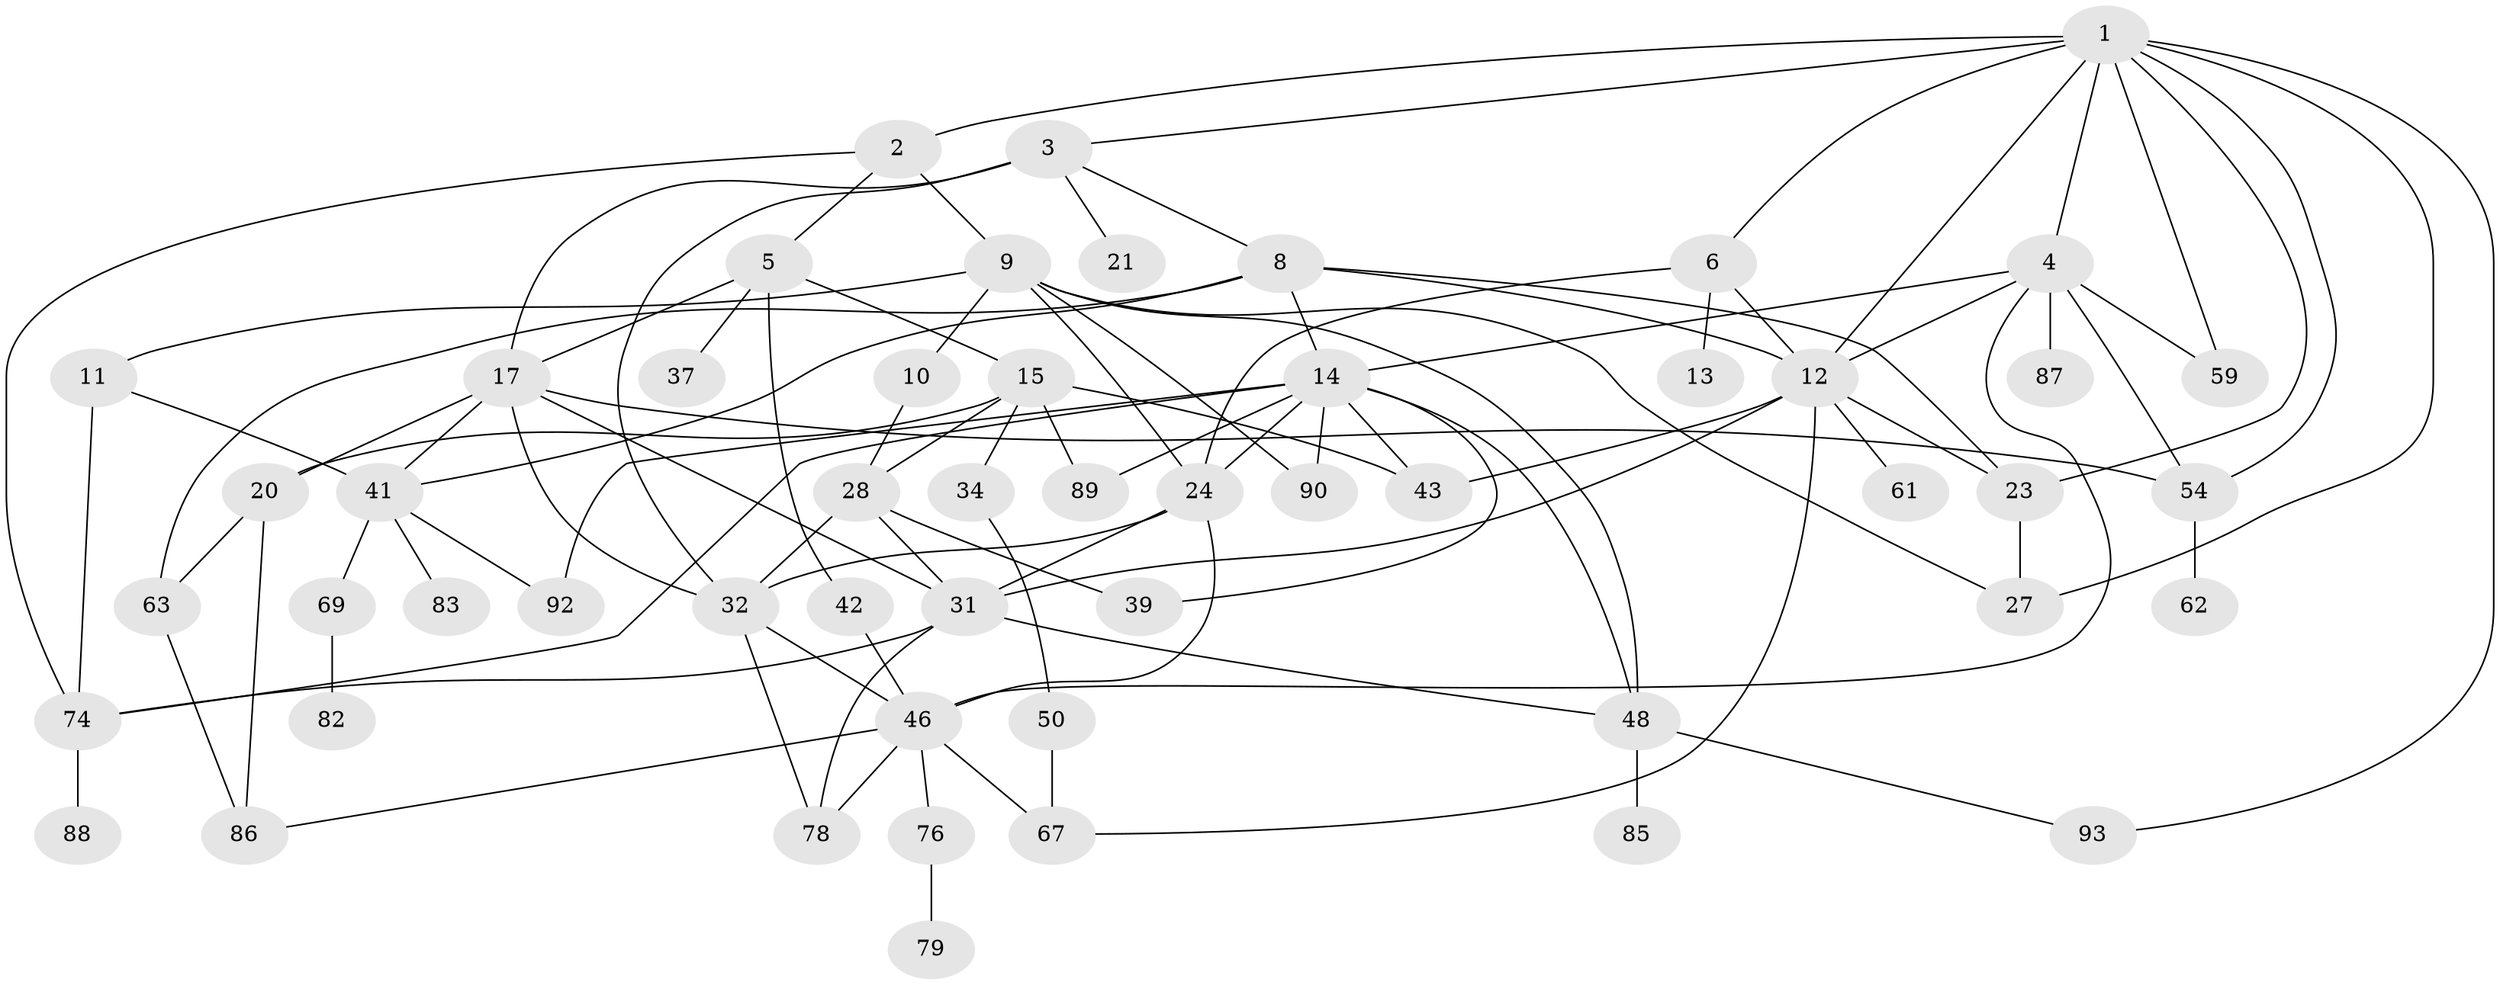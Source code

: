 // original degree distribution, {10: 0.009433962264150943, 4: 0.16981132075471697, 6: 0.03773584905660377, 5: 0.09433962264150944, 7: 0.009433962264150943, 2: 0.27358490566037735, 3: 0.22641509433962265, 1: 0.1792452830188679}
// Generated by graph-tools (version 1.1) at 2025/13/03/09/25 04:13:33]
// undirected, 53 vertices, 98 edges
graph export_dot {
graph [start="1"]
  node [color=gray90,style=filled];
  1;
  2;
  3;
  4 [super="+7"];
  5 [super="+30"];
  6 [super="+26"];
  8;
  9 [super="+60+81"];
  10;
  11;
  12 [super="+36+18"];
  13;
  14 [super="+16+19+33"];
  15 [super="+58+52"];
  17 [super="+29+22"];
  20 [super="+106+94+70"];
  21;
  23 [super="+80"];
  24 [super="+25+35"];
  27 [super="+65+98"];
  28 [super="+75"];
  31 [super="+84+47"];
  32 [super="+45"];
  34;
  37;
  39 [super="+104"];
  41 [super="+57+56"];
  42;
  43 [super="+44"];
  46 [super="+55"];
  48 [super="+53"];
  50;
  54;
  59 [super="+66"];
  61;
  62;
  63 [super="+71"];
  67 [super="+97"];
  69;
  74 [super="+91+77"];
  76 [super="+95"];
  78;
  79;
  82 [super="+103"];
  83;
  85;
  86;
  87;
  88;
  89;
  90;
  92;
  93;
  1 -- 2;
  1 -- 3;
  1 -- 4;
  1 -- 6;
  1 -- 23;
  1 -- 27;
  1 -- 59;
  1 -- 93;
  1 -- 54;
  1 -- 12;
  2 -- 5;
  2 -- 9;
  2 -- 74;
  3 -- 8;
  3 -- 17 [weight=2];
  3 -- 21;
  3 -- 32;
  4 -- 12;
  4 -- 54;
  4 -- 87;
  4 -- 59;
  4 -- 14;
  4 -- 46;
  5 -- 15;
  5 -- 37;
  5 -- 17;
  5 -- 42;
  6 -- 13;
  6 -- 24;
  6 -- 12;
  8 -- 14;
  8 -- 63;
  8 -- 23;
  8 -- 41;
  8 -- 12;
  9 -- 10;
  9 -- 11;
  9 -- 48;
  9 -- 27;
  9 -- 90;
  9 -- 24;
  10 -- 28;
  11 -- 41;
  11 -- 74;
  12 -- 67;
  12 -- 43;
  12 -- 23;
  12 -- 61;
  12 -- 31 [weight=2];
  14 -- 43 [weight=2];
  14 -- 48;
  14 -- 39;
  14 -- 24;
  14 -- 89;
  14 -- 90;
  14 -- 92;
  14 -- 74;
  15 -- 34;
  15 -- 89;
  15 -- 20;
  15 -- 43;
  15 -- 28;
  17 -- 20;
  17 -- 31;
  17 -- 41;
  17 -- 32 [weight=2];
  17 -- 54;
  20 -- 86;
  20 -- 63;
  23 -- 27;
  24 -- 46;
  24 -- 31;
  24 -- 32;
  28 -- 39;
  28 -- 32;
  28 -- 31;
  31 -- 48 [weight=2];
  31 -- 74;
  31 -- 78;
  32 -- 78;
  32 -- 46;
  34 -- 50;
  41 -- 92;
  41 -- 83;
  41 -- 69;
  42 -- 46;
  46 -- 67;
  46 -- 86;
  46 -- 78;
  46 -- 76;
  48 -- 85;
  48 -- 93;
  50 -- 67;
  54 -- 62;
  63 -- 86;
  69 -- 82;
  74 -- 88;
  76 -- 79;
}
